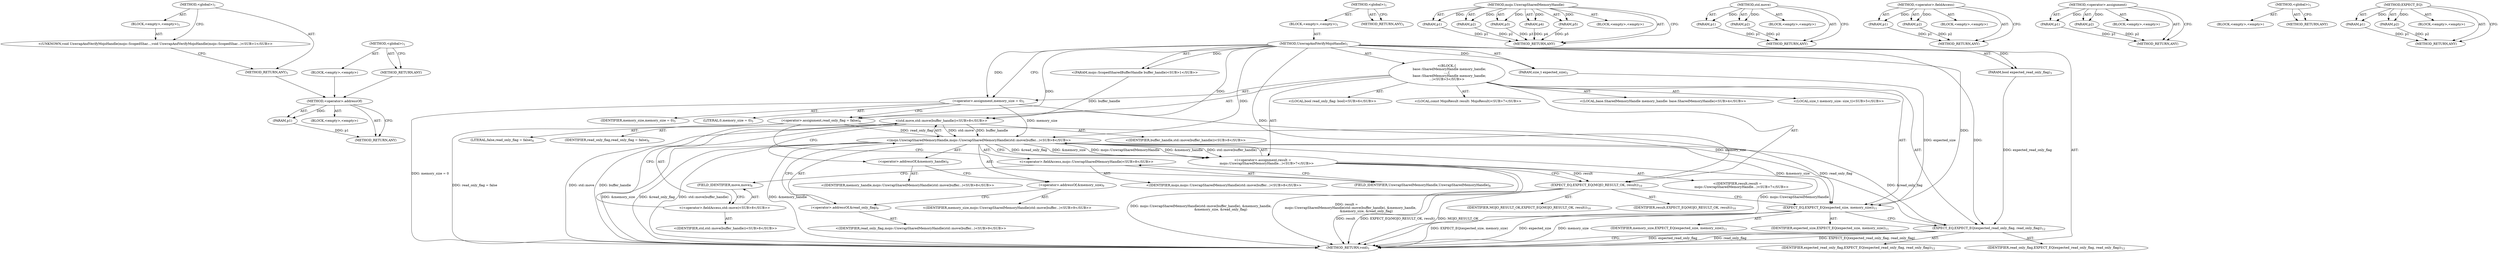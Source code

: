 digraph "&lt;global&gt;" {
vulnerable_101 [label=<(METHOD,&lt;operator&gt;.addressOf)>];
vulnerable_102 [label=<(PARAM,p1)>];
vulnerable_103 [label=<(BLOCK,&lt;empty&gt;,&lt;empty&gt;)>];
vulnerable_104 [label=<(METHOD_RETURN,ANY)>];
vulnerable_6 [label=<(METHOD,&lt;global&gt;)<SUB>1</SUB>>];
vulnerable_7 [label=<(BLOCK,&lt;empty&gt;,&lt;empty&gt;)<SUB>1</SUB>>];
vulnerable_8 [label=<(METHOD,UnwrapAndVerifyMojoHandle)<SUB>1</SUB>>];
vulnerable_9 [label="<(PARAM,mojo::ScopedSharedBufferHandle buffer_handle)<SUB>1</SUB>>"];
vulnerable_10 [label=<(PARAM,size_t expected_size)<SUB>2</SUB>>];
vulnerable_11 [label=<(PARAM,bool expected_read_only_flag)<SUB>3</SUB>>];
vulnerable_12 [label="<(BLOCK,{
     base::SharedMemoryHandle memory_handle;
...,{
     base::SharedMemoryHandle memory_handle;
...)<SUB>3</SUB>>"];
vulnerable_13 [label="<(LOCAL,base.SharedMemoryHandle memory_handle: base.SharedMemoryHandle)<SUB>4</SUB>>"];
vulnerable_14 [label="<(LOCAL,size_t memory_size: size_t)<SUB>5</SUB>>"];
vulnerable_15 [label=<(&lt;operator&gt;.assignment,memory_size = 0)<SUB>5</SUB>>];
vulnerable_16 [label=<(IDENTIFIER,memory_size,memory_size = 0)<SUB>5</SUB>>];
vulnerable_17 [label=<(LITERAL,0,memory_size = 0)<SUB>5</SUB>>];
vulnerable_18 [label="<(LOCAL,bool read_only_flag: bool)<SUB>6</SUB>>"];
vulnerable_19 [label=<(&lt;operator&gt;.assignment,read_only_flag = false)<SUB>6</SUB>>];
vulnerable_20 [label=<(IDENTIFIER,read_only_flag,read_only_flag = false)<SUB>6</SUB>>];
vulnerable_21 [label=<(LITERAL,false,read_only_flag = false)<SUB>6</SUB>>];
vulnerable_22 [label="<(LOCAL,const MojoResult result: MojoResult)<SUB>7</SUB>>"];
vulnerable_23 [label="<(&lt;operator&gt;.assignment,result =
        mojo::UnwrapSharedMemoryHandle...)<SUB>7</SUB>>"];
vulnerable_24 [label="<(IDENTIFIER,result,result =
        mojo::UnwrapSharedMemoryHandle...)<SUB>7</SUB>>"];
vulnerable_25 [label="<(mojo.UnwrapSharedMemoryHandle,mojo::UnwrapSharedMemoryHandle(std::move(buffer...)<SUB>8</SUB>>"];
vulnerable_26 [label="<(&lt;operator&gt;.fieldAccess,mojo::UnwrapSharedMemoryHandle)<SUB>8</SUB>>"];
vulnerable_27 [label="<(IDENTIFIER,mojo,mojo::UnwrapSharedMemoryHandle(std::move(buffer...)<SUB>8</SUB>>"];
vulnerable_28 [label=<(FIELD_IDENTIFIER,UnwrapSharedMemoryHandle,UnwrapSharedMemoryHandle)<SUB>8</SUB>>];
vulnerable_29 [label="<(std.move,std::move(buffer_handle))<SUB>8</SUB>>"];
vulnerable_30 [label="<(&lt;operator&gt;.fieldAccess,std::move)<SUB>8</SUB>>"];
vulnerable_31 [label="<(IDENTIFIER,std,std::move(buffer_handle))<SUB>8</SUB>>"];
vulnerable_32 [label=<(FIELD_IDENTIFIER,move,move)<SUB>8</SUB>>];
vulnerable_33 [label="<(IDENTIFIER,buffer_handle,std::move(buffer_handle))<SUB>8</SUB>>"];
vulnerable_34 [label=<(&lt;operator&gt;.addressOf,&amp;memory_handle)<SUB>8</SUB>>];
vulnerable_35 [label="<(IDENTIFIER,memory_handle,mojo::UnwrapSharedMemoryHandle(std::move(buffer...)<SUB>8</SUB>>"];
vulnerable_36 [label=<(&lt;operator&gt;.addressOf,&amp;memory_size)<SUB>9</SUB>>];
vulnerable_37 [label="<(IDENTIFIER,memory_size,mojo::UnwrapSharedMemoryHandle(std::move(buffer...)<SUB>9</SUB>>"];
vulnerable_38 [label=<(&lt;operator&gt;.addressOf,&amp;read_only_flag)<SUB>9</SUB>>];
vulnerable_39 [label="<(IDENTIFIER,read_only_flag,mojo::UnwrapSharedMemoryHandle(std::move(buffer...)<SUB>9</SUB>>"];
vulnerable_40 [label=<(EXPECT_EQ,EXPECT_EQ(MOJO_RESULT_OK, result))<SUB>10</SUB>>];
vulnerable_41 [label=<(IDENTIFIER,MOJO_RESULT_OK,EXPECT_EQ(MOJO_RESULT_OK, result))<SUB>10</SUB>>];
vulnerable_42 [label=<(IDENTIFIER,result,EXPECT_EQ(MOJO_RESULT_OK, result))<SUB>10</SUB>>];
vulnerable_43 [label=<(EXPECT_EQ,EXPECT_EQ(expected_size, memory_size))<SUB>11</SUB>>];
vulnerable_44 [label=<(IDENTIFIER,expected_size,EXPECT_EQ(expected_size, memory_size))<SUB>11</SUB>>];
vulnerable_45 [label=<(IDENTIFIER,memory_size,EXPECT_EQ(expected_size, memory_size))<SUB>11</SUB>>];
vulnerable_46 [label=<(EXPECT_EQ,EXPECT_EQ(expected_read_only_flag, read_only_flag))<SUB>12</SUB>>];
vulnerable_47 [label=<(IDENTIFIER,expected_read_only_flag,EXPECT_EQ(expected_read_only_flag, read_only_flag))<SUB>12</SUB>>];
vulnerable_48 [label=<(IDENTIFIER,read_only_flag,EXPECT_EQ(expected_read_only_flag, read_only_flag))<SUB>12</SUB>>];
vulnerable_49 [label=<(METHOD_RETURN,void)<SUB>1</SUB>>];
vulnerable_51 [label=<(METHOD_RETURN,ANY)<SUB>1</SUB>>];
vulnerable_83 [label=<(METHOD,mojo.UnwrapSharedMemoryHandle)>];
vulnerable_84 [label=<(PARAM,p1)>];
vulnerable_85 [label=<(PARAM,p2)>];
vulnerable_86 [label=<(PARAM,p3)>];
vulnerable_87 [label=<(PARAM,p4)>];
vulnerable_88 [label=<(PARAM,p5)>];
vulnerable_89 [label=<(BLOCK,&lt;empty&gt;,&lt;empty&gt;)>];
vulnerable_90 [label=<(METHOD_RETURN,ANY)>];
vulnerable_96 [label=<(METHOD,std.move)>];
vulnerable_97 [label=<(PARAM,p1)>];
vulnerable_98 [label=<(PARAM,p2)>];
vulnerable_99 [label=<(BLOCK,&lt;empty&gt;,&lt;empty&gt;)>];
vulnerable_100 [label=<(METHOD_RETURN,ANY)>];
vulnerable_91 [label=<(METHOD,&lt;operator&gt;.fieldAccess)>];
vulnerable_92 [label=<(PARAM,p1)>];
vulnerable_93 [label=<(PARAM,p2)>];
vulnerable_94 [label=<(BLOCK,&lt;empty&gt;,&lt;empty&gt;)>];
vulnerable_95 [label=<(METHOD_RETURN,ANY)>];
vulnerable_78 [label=<(METHOD,&lt;operator&gt;.assignment)>];
vulnerable_79 [label=<(PARAM,p1)>];
vulnerable_80 [label=<(PARAM,p2)>];
vulnerable_81 [label=<(BLOCK,&lt;empty&gt;,&lt;empty&gt;)>];
vulnerable_82 [label=<(METHOD_RETURN,ANY)>];
vulnerable_72 [label=<(METHOD,&lt;global&gt;)<SUB>1</SUB>>];
vulnerable_73 [label=<(BLOCK,&lt;empty&gt;,&lt;empty&gt;)>];
vulnerable_74 [label=<(METHOD_RETURN,ANY)>];
vulnerable_105 [label=<(METHOD,EXPECT_EQ)>];
vulnerable_106 [label=<(PARAM,p1)>];
vulnerable_107 [label=<(PARAM,p2)>];
vulnerable_108 [label=<(BLOCK,&lt;empty&gt;,&lt;empty&gt;)>];
vulnerable_109 [label=<(METHOD_RETURN,ANY)>];
fixed_6 [label=<(METHOD,&lt;global&gt;)<SUB>1</SUB>>];
fixed_7 [label=<(BLOCK,&lt;empty&gt;,&lt;empty&gt;)<SUB>1</SUB>>];
fixed_8 [label="<(UNKNOWN,void UnwrapAndVerifyMojoHandle(mojo::ScopedShar...,void UnwrapAndVerifyMojoHandle(mojo::ScopedShar...)<SUB>1</SUB>>"];
fixed_9 [label=<(METHOD_RETURN,ANY)<SUB>1</SUB>>];
fixed_14 [label=<(METHOD,&lt;global&gt;)<SUB>1</SUB>>];
fixed_15 [label=<(BLOCK,&lt;empty&gt;,&lt;empty&gt;)>];
fixed_16 [label=<(METHOD_RETURN,ANY)>];
vulnerable_101 -> vulnerable_102  [key=0, label="AST: "];
vulnerable_101 -> vulnerable_102  [key=1, label="DDG: "];
vulnerable_101 -> vulnerable_103  [key=0, label="AST: "];
vulnerable_101 -> vulnerable_104  [key=0, label="AST: "];
vulnerable_101 -> vulnerable_104  [key=1, label="CFG: "];
vulnerable_102 -> vulnerable_104  [key=0, label="DDG: p1"];
vulnerable_6 -> vulnerable_7  [key=0, label="AST: "];
vulnerable_6 -> vulnerable_51  [key=0, label="AST: "];
vulnerable_6 -> vulnerable_51  [key=1, label="CFG: "];
vulnerable_7 -> vulnerable_8  [key=0, label="AST: "];
vulnerable_8 -> vulnerable_9  [key=0, label="AST: "];
vulnerable_8 -> vulnerable_9  [key=1, label="DDG: "];
vulnerable_8 -> vulnerable_10  [key=0, label="AST: "];
vulnerable_8 -> vulnerable_10  [key=1, label="DDG: "];
vulnerable_8 -> vulnerable_11  [key=0, label="AST: "];
vulnerable_8 -> vulnerable_11  [key=1, label="DDG: "];
vulnerable_8 -> vulnerable_12  [key=0, label="AST: "];
vulnerable_8 -> vulnerable_49  [key=0, label="AST: "];
vulnerable_8 -> vulnerable_15  [key=0, label="CFG: "];
vulnerable_8 -> vulnerable_15  [key=1, label="DDG: "];
vulnerable_8 -> vulnerable_19  [key=0, label="DDG: "];
vulnerable_8 -> vulnerable_40  [key=0, label="DDG: "];
vulnerable_8 -> vulnerable_43  [key=0, label="DDG: "];
vulnerable_8 -> vulnerable_46  [key=0, label="DDG: "];
vulnerable_8 -> vulnerable_25  [key=0, label="DDG: "];
vulnerable_8 -> vulnerable_29  [key=0, label="DDG: "];
vulnerable_9 -> vulnerable_29  [key=0, label="DDG: buffer_handle"];
vulnerable_10 -> vulnerable_43  [key=0, label="DDG: expected_size"];
vulnerable_11 -> vulnerable_46  [key=0, label="DDG: expected_read_only_flag"];
vulnerable_12 -> vulnerable_13  [key=0, label="AST: "];
vulnerable_12 -> vulnerable_14  [key=0, label="AST: "];
vulnerable_12 -> vulnerable_15  [key=0, label="AST: "];
vulnerable_12 -> vulnerable_18  [key=0, label="AST: "];
vulnerable_12 -> vulnerable_19  [key=0, label="AST: "];
vulnerable_12 -> vulnerable_22  [key=0, label="AST: "];
vulnerable_12 -> vulnerable_23  [key=0, label="AST: "];
vulnerable_12 -> vulnerable_40  [key=0, label="AST: "];
vulnerable_12 -> vulnerable_43  [key=0, label="AST: "];
vulnerable_12 -> vulnerable_46  [key=0, label="AST: "];
vulnerable_15 -> vulnerable_16  [key=0, label="AST: "];
vulnerable_15 -> vulnerable_17  [key=0, label="AST: "];
vulnerable_15 -> vulnerable_19  [key=0, label="CFG: "];
vulnerable_15 -> vulnerable_49  [key=0, label="DDG: memory_size = 0"];
vulnerable_15 -> vulnerable_43  [key=0, label="DDG: memory_size"];
vulnerable_15 -> vulnerable_25  [key=0, label="DDG: memory_size"];
vulnerable_19 -> vulnerable_20  [key=0, label="AST: "];
vulnerable_19 -> vulnerable_21  [key=0, label="AST: "];
vulnerable_19 -> vulnerable_28  [key=0, label="CFG: "];
vulnerable_19 -> vulnerable_49  [key=0, label="DDG: read_only_flag = false"];
vulnerable_19 -> vulnerable_46  [key=0, label="DDG: read_only_flag"];
vulnerable_19 -> vulnerable_25  [key=0, label="DDG: read_only_flag"];
vulnerable_23 -> vulnerable_24  [key=0, label="AST: "];
vulnerable_23 -> vulnerable_25  [key=0, label="AST: "];
vulnerable_23 -> vulnerable_40  [key=0, label="CFG: "];
vulnerable_23 -> vulnerable_40  [key=1, label="DDG: result"];
vulnerable_23 -> vulnerable_49  [key=0, label="DDG: mojo::UnwrapSharedMemoryHandle(std::move(buffer_handle), &amp;memory_handle,
                                       &amp;memory_size, &amp;read_only_flag)"];
vulnerable_23 -> vulnerable_49  [key=1, label="DDG: result =
        mojo::UnwrapSharedMemoryHandle(std::move(buffer_handle), &amp;memory_handle,
                                       &amp;memory_size, &amp;read_only_flag)"];
vulnerable_25 -> vulnerable_26  [key=0, label="AST: "];
vulnerable_25 -> vulnerable_29  [key=0, label="AST: "];
vulnerable_25 -> vulnerable_34  [key=0, label="AST: "];
vulnerable_25 -> vulnerable_36  [key=0, label="AST: "];
vulnerable_25 -> vulnerable_38  [key=0, label="AST: "];
vulnerable_25 -> vulnerable_23  [key=0, label="CFG: "];
vulnerable_25 -> vulnerable_23  [key=1, label="DDG: &amp;read_only_flag"];
vulnerable_25 -> vulnerable_23  [key=2, label="DDG: &amp;memory_size"];
vulnerable_25 -> vulnerable_23  [key=3, label="DDG: mojo::UnwrapSharedMemoryHandle"];
vulnerable_25 -> vulnerable_23  [key=4, label="DDG: &amp;memory_handle"];
vulnerable_25 -> vulnerable_23  [key=5, label="DDG: std::move(buffer_handle)"];
vulnerable_25 -> vulnerable_49  [key=0, label="DDG: mojo::UnwrapSharedMemoryHandle"];
vulnerable_25 -> vulnerable_49  [key=1, label="DDG: std::move(buffer_handle)"];
vulnerable_25 -> vulnerable_49  [key=2, label="DDG: &amp;memory_handle"];
vulnerable_25 -> vulnerable_49  [key=3, label="DDG: &amp;memory_size"];
vulnerable_25 -> vulnerable_49  [key=4, label="DDG: &amp;read_only_flag"];
vulnerable_25 -> vulnerable_43  [key=0, label="DDG: &amp;memory_size"];
vulnerable_25 -> vulnerable_46  [key=0, label="DDG: &amp;read_only_flag"];
vulnerable_26 -> vulnerable_27  [key=0, label="AST: "];
vulnerable_26 -> vulnerable_28  [key=0, label="AST: "];
vulnerable_26 -> vulnerable_32  [key=0, label="CFG: "];
vulnerable_28 -> vulnerable_26  [key=0, label="CFG: "];
vulnerable_29 -> vulnerable_30  [key=0, label="AST: "];
vulnerable_29 -> vulnerable_33  [key=0, label="AST: "];
vulnerable_29 -> vulnerable_34  [key=0, label="CFG: "];
vulnerable_29 -> vulnerable_49  [key=0, label="DDG: std::move"];
vulnerable_29 -> vulnerable_49  [key=1, label="DDG: buffer_handle"];
vulnerable_29 -> vulnerable_25  [key=0, label="DDG: std::move"];
vulnerable_29 -> vulnerable_25  [key=1, label="DDG: buffer_handle"];
vulnerable_30 -> vulnerable_31  [key=0, label="AST: "];
vulnerable_30 -> vulnerable_32  [key=0, label="AST: "];
vulnerable_30 -> vulnerable_29  [key=0, label="CFG: "];
vulnerable_32 -> vulnerable_30  [key=0, label="CFG: "];
vulnerable_34 -> vulnerable_35  [key=0, label="AST: "];
vulnerable_34 -> vulnerable_36  [key=0, label="CFG: "];
vulnerable_36 -> vulnerable_37  [key=0, label="AST: "];
vulnerable_36 -> vulnerable_38  [key=0, label="CFG: "];
vulnerable_38 -> vulnerable_39  [key=0, label="AST: "];
vulnerable_38 -> vulnerable_25  [key=0, label="CFG: "];
vulnerable_40 -> vulnerable_41  [key=0, label="AST: "];
vulnerable_40 -> vulnerable_42  [key=0, label="AST: "];
vulnerable_40 -> vulnerable_43  [key=0, label="CFG: "];
vulnerable_40 -> vulnerable_49  [key=0, label="DDG: result"];
vulnerable_40 -> vulnerable_49  [key=1, label="DDG: EXPECT_EQ(MOJO_RESULT_OK, result)"];
vulnerable_40 -> vulnerable_49  [key=2, label="DDG: MOJO_RESULT_OK"];
vulnerable_43 -> vulnerable_44  [key=0, label="AST: "];
vulnerable_43 -> vulnerable_45  [key=0, label="AST: "];
vulnerable_43 -> vulnerable_46  [key=0, label="CFG: "];
vulnerable_43 -> vulnerable_49  [key=0, label="DDG: expected_size"];
vulnerable_43 -> vulnerable_49  [key=1, label="DDG: memory_size"];
vulnerable_43 -> vulnerable_49  [key=2, label="DDG: EXPECT_EQ(expected_size, memory_size)"];
vulnerable_46 -> vulnerable_47  [key=0, label="AST: "];
vulnerable_46 -> vulnerable_48  [key=0, label="AST: "];
vulnerable_46 -> vulnerable_49  [key=0, label="CFG: "];
vulnerable_46 -> vulnerable_49  [key=1, label="DDG: expected_read_only_flag"];
vulnerable_46 -> vulnerable_49  [key=2, label="DDG: read_only_flag"];
vulnerable_46 -> vulnerable_49  [key=3, label="DDG: EXPECT_EQ(expected_read_only_flag, read_only_flag)"];
vulnerable_83 -> vulnerable_84  [key=0, label="AST: "];
vulnerable_83 -> vulnerable_84  [key=1, label="DDG: "];
vulnerable_83 -> vulnerable_89  [key=0, label="AST: "];
vulnerable_83 -> vulnerable_85  [key=0, label="AST: "];
vulnerable_83 -> vulnerable_85  [key=1, label="DDG: "];
vulnerable_83 -> vulnerable_90  [key=0, label="AST: "];
vulnerable_83 -> vulnerable_90  [key=1, label="CFG: "];
vulnerable_83 -> vulnerable_86  [key=0, label="AST: "];
vulnerable_83 -> vulnerable_86  [key=1, label="DDG: "];
vulnerable_83 -> vulnerable_87  [key=0, label="AST: "];
vulnerable_83 -> vulnerable_87  [key=1, label="DDG: "];
vulnerable_83 -> vulnerable_88  [key=0, label="AST: "];
vulnerable_83 -> vulnerable_88  [key=1, label="DDG: "];
vulnerable_84 -> vulnerable_90  [key=0, label="DDG: p1"];
vulnerable_85 -> vulnerable_90  [key=0, label="DDG: p2"];
vulnerable_86 -> vulnerable_90  [key=0, label="DDG: p3"];
vulnerable_87 -> vulnerable_90  [key=0, label="DDG: p4"];
vulnerable_88 -> vulnerable_90  [key=0, label="DDG: p5"];
vulnerable_96 -> vulnerable_97  [key=0, label="AST: "];
vulnerable_96 -> vulnerable_97  [key=1, label="DDG: "];
vulnerable_96 -> vulnerable_99  [key=0, label="AST: "];
vulnerable_96 -> vulnerable_98  [key=0, label="AST: "];
vulnerable_96 -> vulnerable_98  [key=1, label="DDG: "];
vulnerable_96 -> vulnerable_100  [key=0, label="AST: "];
vulnerable_96 -> vulnerable_100  [key=1, label="CFG: "];
vulnerable_97 -> vulnerable_100  [key=0, label="DDG: p1"];
vulnerable_98 -> vulnerable_100  [key=0, label="DDG: p2"];
vulnerable_91 -> vulnerable_92  [key=0, label="AST: "];
vulnerable_91 -> vulnerable_92  [key=1, label="DDG: "];
vulnerable_91 -> vulnerable_94  [key=0, label="AST: "];
vulnerable_91 -> vulnerable_93  [key=0, label="AST: "];
vulnerable_91 -> vulnerable_93  [key=1, label="DDG: "];
vulnerable_91 -> vulnerable_95  [key=0, label="AST: "];
vulnerable_91 -> vulnerable_95  [key=1, label="CFG: "];
vulnerable_92 -> vulnerable_95  [key=0, label="DDG: p1"];
vulnerable_93 -> vulnerable_95  [key=0, label="DDG: p2"];
vulnerable_78 -> vulnerable_79  [key=0, label="AST: "];
vulnerable_78 -> vulnerable_79  [key=1, label="DDG: "];
vulnerable_78 -> vulnerable_81  [key=0, label="AST: "];
vulnerable_78 -> vulnerable_80  [key=0, label="AST: "];
vulnerable_78 -> vulnerable_80  [key=1, label="DDG: "];
vulnerable_78 -> vulnerable_82  [key=0, label="AST: "];
vulnerable_78 -> vulnerable_82  [key=1, label="CFG: "];
vulnerable_79 -> vulnerable_82  [key=0, label="DDG: p1"];
vulnerable_80 -> vulnerable_82  [key=0, label="DDG: p2"];
vulnerable_72 -> vulnerable_73  [key=0, label="AST: "];
vulnerable_72 -> vulnerable_74  [key=0, label="AST: "];
vulnerable_72 -> vulnerable_74  [key=1, label="CFG: "];
vulnerable_105 -> vulnerable_106  [key=0, label="AST: "];
vulnerable_105 -> vulnerable_106  [key=1, label="DDG: "];
vulnerable_105 -> vulnerable_108  [key=0, label="AST: "];
vulnerable_105 -> vulnerable_107  [key=0, label="AST: "];
vulnerable_105 -> vulnerable_107  [key=1, label="DDG: "];
vulnerable_105 -> vulnerable_109  [key=0, label="AST: "];
vulnerable_105 -> vulnerable_109  [key=1, label="CFG: "];
vulnerable_106 -> vulnerable_109  [key=0, label="DDG: p1"];
vulnerable_107 -> vulnerable_109  [key=0, label="DDG: p2"];
fixed_6 -> fixed_7  [key=0, label="AST: "];
fixed_6 -> fixed_9  [key=0, label="AST: "];
fixed_6 -> fixed_8  [key=0, label="CFG: "];
fixed_7 -> fixed_8  [key=0, label="AST: "];
fixed_8 -> fixed_9  [key=0, label="CFG: "];
fixed_9 -> vulnerable_101  [key=0];
fixed_14 -> fixed_15  [key=0, label="AST: "];
fixed_14 -> fixed_16  [key=0, label="AST: "];
fixed_14 -> fixed_16  [key=1, label="CFG: "];
fixed_15 -> vulnerable_101  [key=0];
fixed_16 -> vulnerable_101  [key=0];
}
